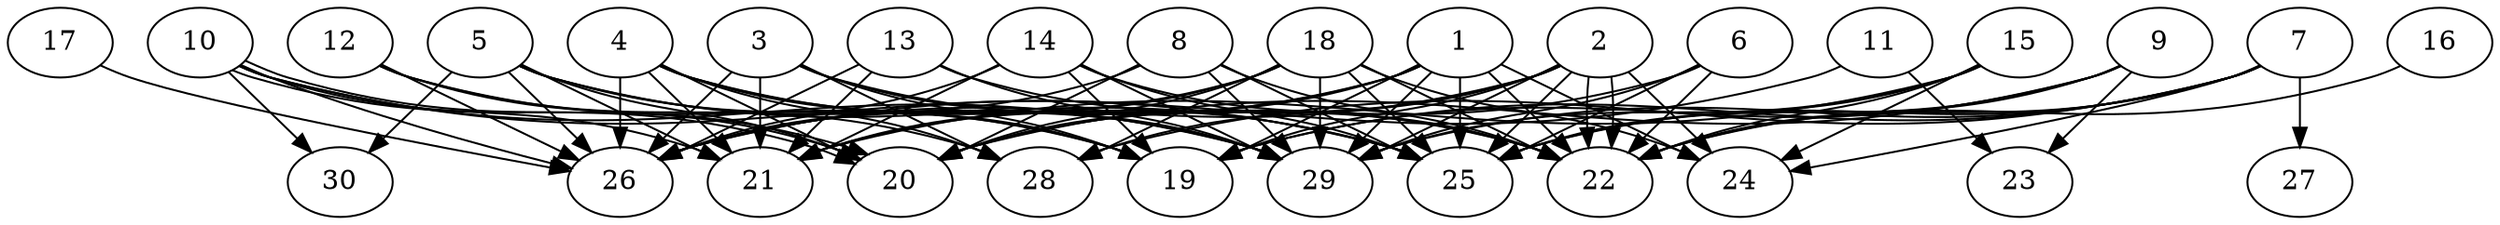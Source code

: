 // DAG automatically generated by daggen at Thu Oct  3 14:04:18 2019
// ./daggen --dot -n 30 --ccr 0.4 --fat 0.9 --regular 0.9 --density 0.9 --mindata 5242880 --maxdata 52428800 
digraph G {
  1 [size="95431680", alpha="0.18", expect_size="38172672"] 
  1 -> 19 [size ="38172672"]
  1 -> 20 [size ="38172672"]
  1 -> 21 [size ="38172672"]
  1 -> 22 [size ="38172672"]
  1 -> 24 [size ="38172672"]
  1 -> 25 [size ="38172672"]
  1 -> 26 [size ="38172672"]
  1 -> 29 [size ="38172672"]
  2 [size="33994240", alpha="0.09", expect_size="13597696"] 
  2 -> 19 [size ="13597696"]
  2 -> 20 [size ="13597696"]
  2 -> 22 [size ="13597696"]
  2 -> 22 [size ="13597696"]
  2 -> 24 [size ="13597696"]
  2 -> 25 [size ="13597696"]
  2 -> 26 [size ="13597696"]
  2 -> 28 [size ="13597696"]
  2 -> 29 [size ="13597696"]
  3 [size="58519040", alpha="0.09", expect_size="23407616"] 
  3 -> 19 [size ="23407616"]
  3 -> 21 [size ="23407616"]
  3 -> 22 [size ="23407616"]
  3 -> 26 [size ="23407616"]
  3 -> 28 [size ="23407616"]
  3 -> 29 [size ="23407616"]
  4 [size="58050560", alpha="0.14", expect_size="23220224"] 
  4 -> 19 [size ="23220224"]
  4 -> 20 [size ="23220224"]
  4 -> 21 [size ="23220224"]
  4 -> 25 [size ="23220224"]
  4 -> 26 [size ="23220224"]
  4 -> 28 [size ="23220224"]
  4 -> 29 [size ="23220224"]
  5 [size="83404800", alpha="0.01", expect_size="33361920"] 
  5 -> 19 [size ="33361920"]
  5 -> 20 [size ="33361920"]
  5 -> 21 [size ="33361920"]
  5 -> 25 [size ="33361920"]
  5 -> 26 [size ="33361920"]
  5 -> 29 [size ="33361920"]
  5 -> 30 [size ="33361920"]
  6 [size="48903680", alpha="0.11", expect_size="19561472"] 
  6 -> 20 [size ="19561472"]
  6 -> 22 [size ="19561472"]
  6 -> 25 [size ="19561472"]
  6 -> 29 [size ="19561472"]
  7 [size="29360640", alpha="0.02", expect_size="11744256"] 
  7 -> 19 [size ="11744256"]
  7 -> 22 [size ="11744256"]
  7 -> 24 [size ="11744256"]
  7 -> 25 [size ="11744256"]
  7 -> 27 [size ="11744256"]
  7 -> 28 [size ="11744256"]
  7 -> 29 [size ="11744256"]
  8 [size="31470080", alpha="0.09", expect_size="12588032"] 
  8 -> 20 [size ="12588032"]
  8 -> 22 [size ="12588032"]
  8 -> 25 [size ="12588032"]
  8 -> 26 [size ="12588032"]
  8 -> 29 [size ="12588032"]
  9 [size="39370240", alpha="0.18", expect_size="15748096"] 
  9 -> 19 [size ="15748096"]
  9 -> 20 [size ="15748096"]
  9 -> 22 [size ="15748096"]
  9 -> 23 [size ="15748096"]
  9 -> 25 [size ="15748096"]
  10 [size="40791040", alpha="0.19", expect_size="16316416"] 
  10 -> 20 [size ="16316416"]
  10 -> 20 [size ="16316416"]
  10 -> 21 [size ="16316416"]
  10 -> 25 [size ="16316416"]
  10 -> 26 [size ="16316416"]
  10 -> 29 [size ="16316416"]
  10 -> 30 [size ="16316416"]
  11 [size="77665280", alpha="0.07", expect_size="31066112"] 
  11 -> 23 [size ="31066112"]
  11 -> 26 [size ="31066112"]
  12 [size="64071680", alpha="0.05", expect_size="25628672"] 
  12 -> 19 [size ="25628672"]
  12 -> 20 [size ="25628672"]
  12 -> 26 [size ="25628672"]
  12 -> 28 [size ="25628672"]
  13 [size="115312640", alpha="0.10", expect_size="46125056"] 
  13 -> 21 [size ="46125056"]
  13 -> 22 [size ="46125056"]
  13 -> 26 [size ="46125056"]
  13 -> 29 [size ="46125056"]
  14 [size="50882560", alpha="0.14", expect_size="20353024"] 
  14 -> 19 [size ="20353024"]
  14 -> 21 [size ="20353024"]
  14 -> 22 [size ="20353024"]
  14 -> 25 [size ="20353024"]
  14 -> 26 [size ="20353024"]
  14 -> 29 [size ="20353024"]
  15 [size="15600640", alpha="0.00", expect_size="6240256"] 
  15 -> 21 [size ="6240256"]
  15 -> 22 [size ="6240256"]
  15 -> 24 [size ="6240256"]
  15 -> 25 [size ="6240256"]
  15 -> 29 [size ="6240256"]
  16 [size="22940160", alpha="0.03", expect_size="9176064"] 
  16 -> 22 [size ="9176064"]
  17 [size="85534720", alpha="0.07", expect_size="34213888"] 
  17 -> 26 [size ="34213888"]
  18 [size="96560640", alpha="0.04", expect_size="38624256"] 
  18 -> 20 [size ="38624256"]
  18 -> 21 [size ="38624256"]
  18 -> 22 [size ="38624256"]
  18 -> 24 [size ="38624256"]
  18 -> 25 [size ="38624256"]
  18 -> 26 [size ="38624256"]
  18 -> 28 [size ="38624256"]
  18 -> 29 [size ="38624256"]
  19 [size="32550400", alpha="0.01", expect_size="13020160"] 
  20 [size="21493760", alpha="0.10", expect_size="8597504"] 
  21 [size="13230080", alpha="0.12", expect_size="5292032"] 
  22 [size="52515840", alpha="0.18", expect_size="21006336"] 
  23 [size="84044800", alpha="0.11", expect_size="33617920"] 
  24 [size="25692160", alpha="0.13", expect_size="10276864"] 
  25 [size="107089920", alpha="0.06", expect_size="42835968"] 
  26 [size="109288960", alpha="0.05", expect_size="43715584"] 
  27 [size="127150080", alpha="0.07", expect_size="50860032"] 
  28 [size="49802240", alpha="0.12", expect_size="19920896"] 
  29 [size="70504960", alpha="0.02", expect_size="28201984"] 
  30 [size="76979200", alpha="0.16", expect_size="30791680"] 
}
